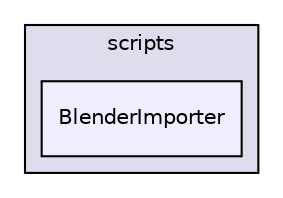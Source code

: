 digraph "assimp/assimp-3.1.1/scripts/BlenderImporter" {
  compound=true
  node [ fontsize="10", fontname="Helvetica"];
  edge [ labelfontsize="10", labelfontname="Helvetica"];
  subgraph clusterdir_9bbdaa3c58090fb18f73c38e57027bce {
    graph [ bgcolor="#ddddee", pencolor="black", label="scripts" fontname="Helvetica", fontsize="10", URL="dir_9bbdaa3c58090fb18f73c38e57027bce.html"]
  dir_158e57a0100c7124baf31ee2cbd516e4 [shape=box, label="BlenderImporter", style="filled", fillcolor="#eeeeff", pencolor="black", URL="dir_158e57a0100c7124baf31ee2cbd516e4.html"];
  }
}
